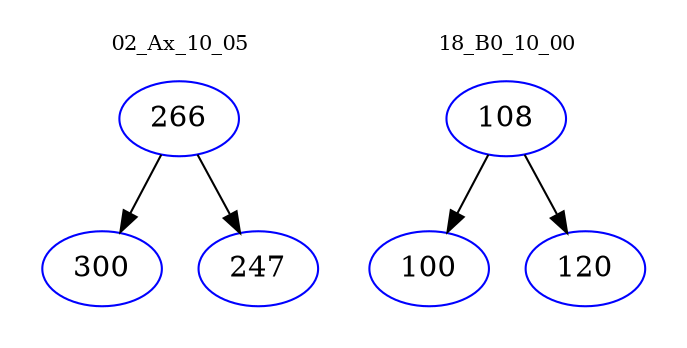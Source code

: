 digraph{
subgraph cluster_0 {
color = white
label = "02_Ax_10_05";
fontsize=10;
T0_266 [label="266", color="blue"]
T0_266 -> T0_300 [color="black"]
T0_300 [label="300", color="blue"]
T0_266 -> T0_247 [color="black"]
T0_247 [label="247", color="blue"]
}
subgraph cluster_1 {
color = white
label = "18_B0_10_00";
fontsize=10;
T1_108 [label="108", color="blue"]
T1_108 -> T1_100 [color="black"]
T1_100 [label="100", color="blue"]
T1_108 -> T1_120 [color="black"]
T1_120 [label="120", color="blue"]
}
}
